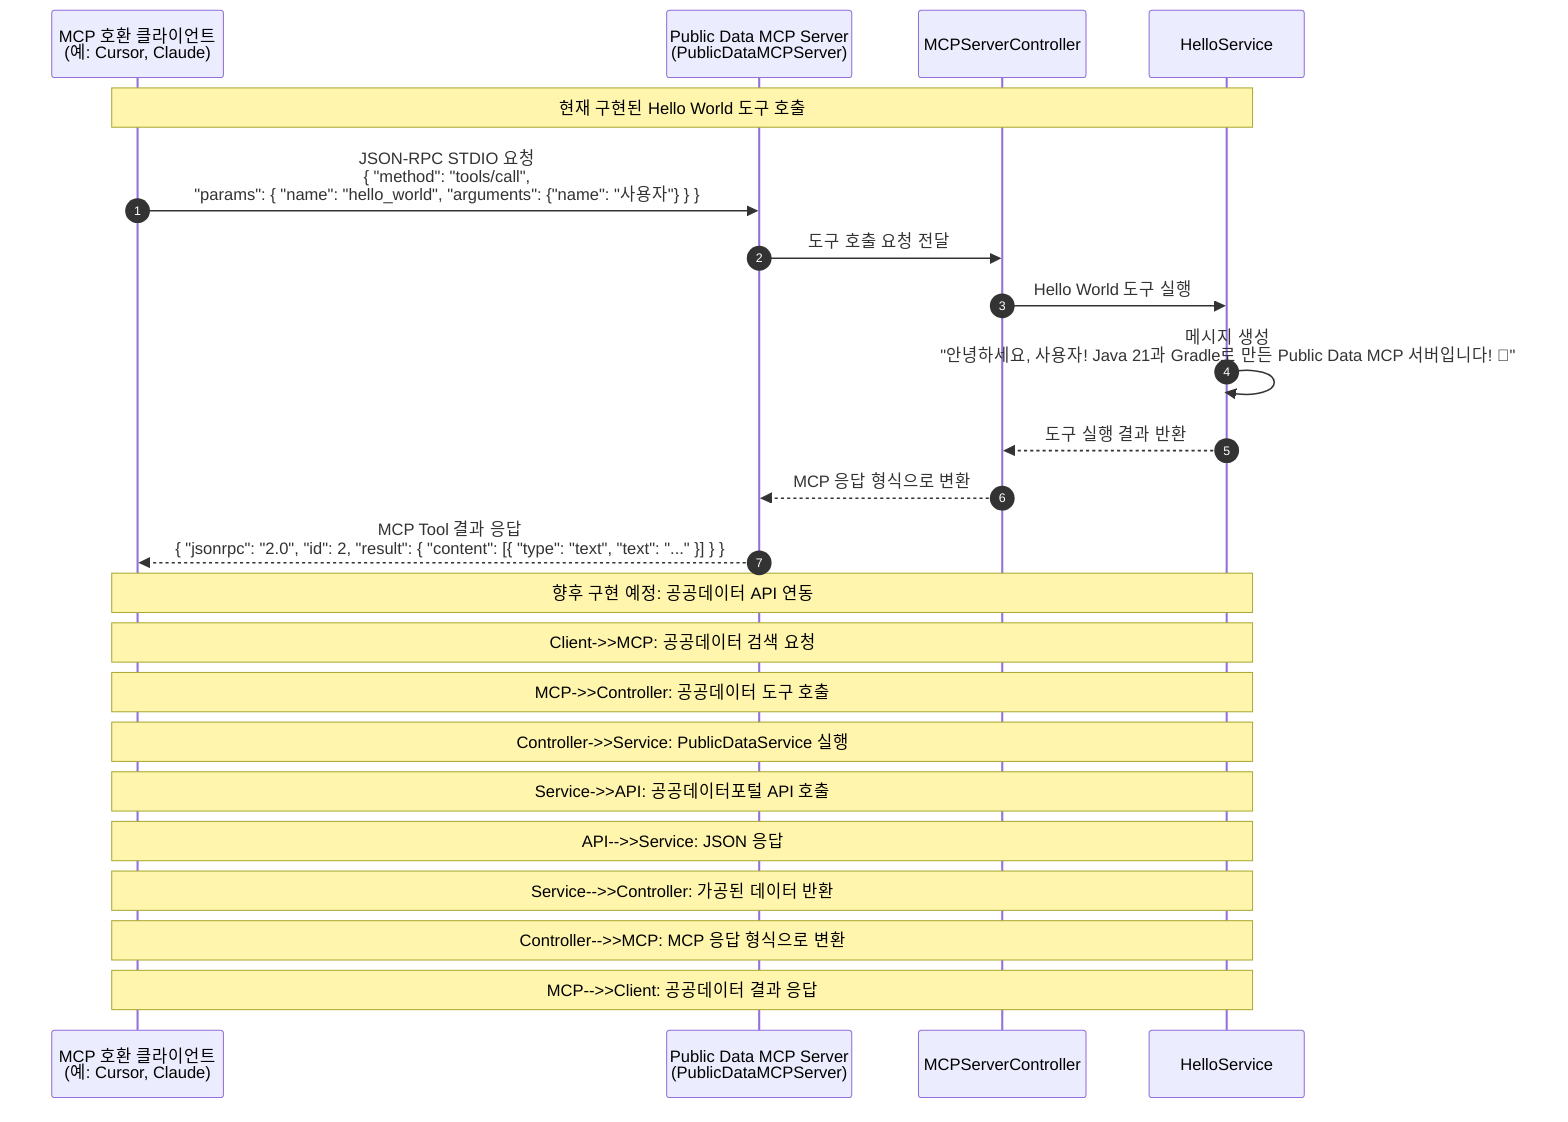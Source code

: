 sequenceDiagram
    autonumber
    participant Client as MCP 호환 클라이언트<br/>(예: Cursor, Claude)
    participant MCP as Public Data MCP Server<br/>(PublicDataMCPServer)
    participant Controller as MCPServerController
    participant Service as HelloService

    Note over Client,Service: 현재 구현된 Hello World 도구 호출
    Client->>MCP: JSON-RPC STDIO 요청<br/>{ "method": "tools/call",<br/> "params": { "name": "hello_world", "arguments": {"name": "사용자"} } }
    MCP->>Controller: 도구 호출 요청 전달
    Controller->>Service: Hello World 도구 실행
    Service->>Service: 메시지 생성<br/>"안녕하세요, 사용자! Java 21과 Gradle로 만든 Public Data MCP 서버입니다! 🎉"
    Service-->>Controller: 도구 실행 결과 반환
    Controller-->>MCP: MCP 응답 형식으로 변환
    MCP-->>Client: MCP Tool 결과 응답<br/>{ "jsonrpc": "2.0", "id": 2, "result": { "content": [{ "type": "text", "text": "..." }] } }

    Note over Client,Service: 향후 구현 예정: 공공데이터 API 연동
    Note over Client,Service: Client->>MCP: 공공데이터 검색 요청
    Note over Client,Service: MCP->>Controller: 공공데이터 도구 호출
    Note over Client,Service: Controller->>Service: PublicDataService 실행
    Note over Client,Service: Service->>API: 공공데이터포털 API 호출
    Note over Client,Service: API-->>Service: JSON 응답
    Note over Client,Service: Service-->>Controller: 가공된 데이터 반환
    Note over Client,Service: Controller-->>MCP: MCP 응답 형식으로 변환
    Note over Client,Service: MCP-->>Client: 공공데이터 결과 응답